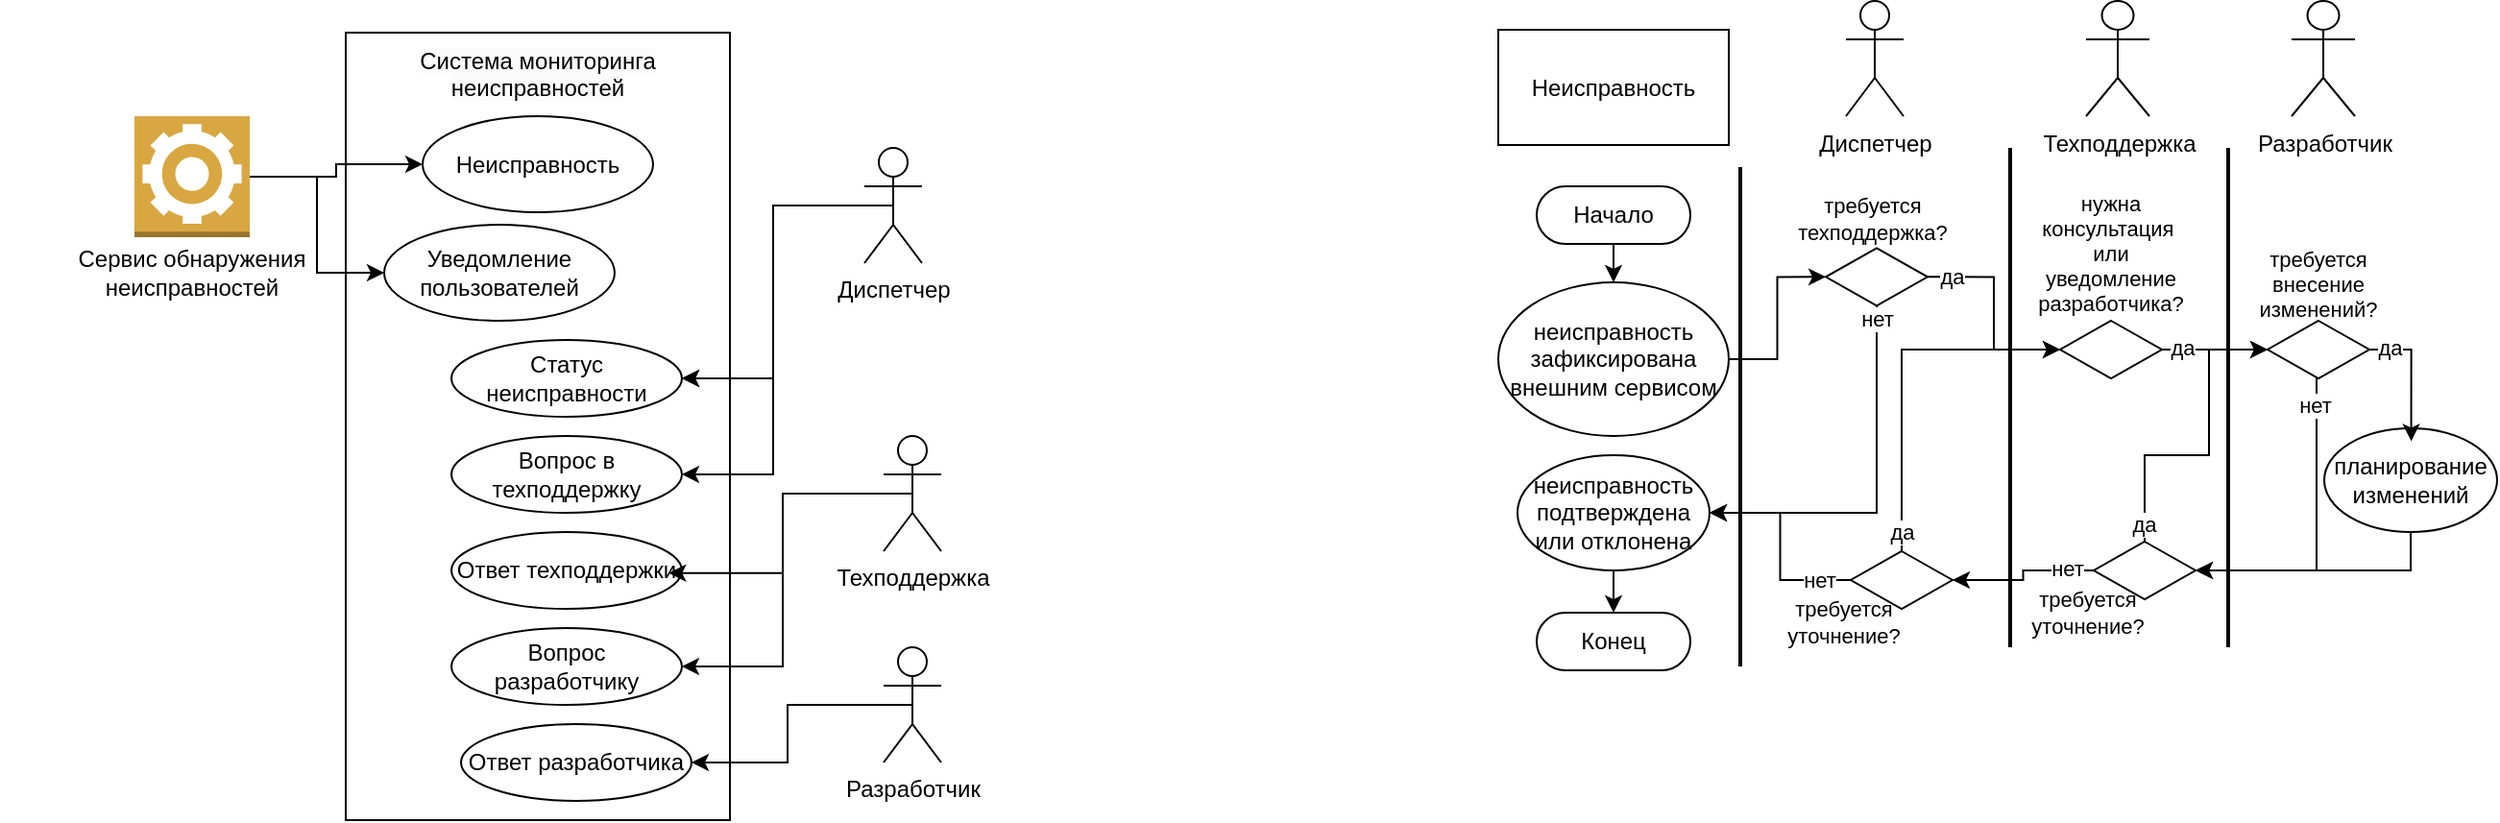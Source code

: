 <mxfile version="26.0.9">
  <diagram name="Страница — 1" id="SwEqvJPWhyMxqBncDW8C">
    <mxGraphModel dx="2346" dy="865" grid="1" gridSize="10" guides="1" tooltips="1" connect="1" arrows="1" fold="1" page="0" pageScale="1" pageWidth="827" pageHeight="1169" background="none" math="0" shadow="0">
      <root>
        <mxCell id="0" />
        <mxCell id="1" parent="0" />
        <mxCell id="7dcCvywfyXwEM8nJTA-8-9" value="Система мониторинга&#xa;неисправностей" style="rounded=0;whiteSpace=wrap;verticalAlign=top;labelBackgroundColor=none;textOpacity=0;fontColor=default;fillColor=none;" vertex="1" parent="1">
          <mxGeometry x="-1290" y="-330" width="200" height="410" as="geometry" />
        </mxCell>
        <mxCell id="7dcCvywfyXwEM8nJTA-8-29" style="edgeStyle=orthogonalEdgeStyle;rounded=0;orthogonalLoop=1;jettySize=auto;html=1;exitX=1;exitY=0.5;exitDx=0;exitDy=0;exitPerimeter=0;entryX=0;entryY=0.5;entryDx=0;entryDy=0;" edge="1" parent="1" source="7dcCvywfyXwEM8nJTA-8-1" target="7dcCvywfyXwEM8nJTA-8-20">
          <mxGeometry relative="1" as="geometry" />
        </mxCell>
        <mxCell id="7dcCvywfyXwEM8nJTA-8-1" value="" style="outlineConnect=0;dashed=0;verticalLabelPosition=bottom;verticalAlign=top;align=center;html=1;shape=mxgraph.aws3.worker;fillColor=#D9A741;gradientColor=none;" vertex="1" parent="1">
          <mxGeometry x="-1400" y="-286.5" width="60" height="63" as="geometry" />
        </mxCell>
        <mxCell id="7dcCvywfyXwEM8nJTA-8-23" style="edgeStyle=orthogonalEdgeStyle;rounded=0;orthogonalLoop=1;jettySize=auto;html=1;exitX=0.5;exitY=0.5;exitDx=0;exitDy=0;exitPerimeter=0;entryX=1;entryY=0.5;entryDx=0;entryDy=0;" edge="1" parent="1" source="7dcCvywfyXwEM8nJTA-8-2" target="7dcCvywfyXwEM8nJTA-8-14">
          <mxGeometry relative="1" as="geometry" />
        </mxCell>
        <mxCell id="7dcCvywfyXwEM8nJTA-8-24" style="edgeStyle=orthogonalEdgeStyle;rounded=0;orthogonalLoop=1;jettySize=auto;html=1;exitX=0.5;exitY=0.5;exitDx=0;exitDy=0;exitPerimeter=0;entryX=1;entryY=0.5;entryDx=0;entryDy=0;" edge="1" parent="1" source="7dcCvywfyXwEM8nJTA-8-2" target="7dcCvywfyXwEM8nJTA-8-21">
          <mxGeometry relative="1" as="geometry" />
        </mxCell>
        <mxCell id="7dcCvywfyXwEM8nJTA-8-2" value="Диспетчер" style="shape=umlActor;verticalLabelPosition=bottom;verticalAlign=top;html=1;outlineConnect=0;" vertex="1" parent="1">
          <mxGeometry x="-1020" y="-270" width="30" height="60" as="geometry" />
        </mxCell>
        <mxCell id="7dcCvywfyXwEM8nJTA-8-36" style="edgeStyle=orthogonalEdgeStyle;rounded=0;orthogonalLoop=1;jettySize=auto;html=1;entryX=1;entryY=0.5;entryDx=0;entryDy=0;" edge="1" parent="1" source="7dcCvywfyXwEM8nJTA-8-3" target="7dcCvywfyXwEM8nJTA-8-32">
          <mxGeometry relative="1" as="geometry" />
        </mxCell>
        <mxCell id="7dcCvywfyXwEM8nJTA-8-3" value="Техподдержка" style="shape=umlActor;verticalLabelPosition=bottom;verticalAlign=top;html=1;outlineConnect=0;" vertex="1" parent="1">
          <mxGeometry x="-1010" y="-120" width="30" height="60" as="geometry" />
        </mxCell>
        <mxCell id="7dcCvywfyXwEM8nJTA-8-37" style="edgeStyle=orthogonalEdgeStyle;rounded=0;orthogonalLoop=1;jettySize=auto;html=1;exitX=0.5;exitY=0.5;exitDx=0;exitDy=0;exitPerimeter=0;entryX=1;entryY=0.5;entryDx=0;entryDy=0;" edge="1" parent="1" source="7dcCvywfyXwEM8nJTA-8-4" target="7dcCvywfyXwEM8nJTA-8-34">
          <mxGeometry relative="1" as="geometry" />
        </mxCell>
        <mxCell id="7dcCvywfyXwEM8nJTA-8-4" value="Разработчик" style="shape=umlActor;verticalLabelPosition=bottom;verticalAlign=top;html=1;outlineConnect=0;" vertex="1" parent="1">
          <mxGeometry x="-1010" y="-10" width="30" height="60" as="geometry" />
        </mxCell>
        <mxCell id="7dcCvywfyXwEM8nJTA-8-12" value="Неисправность" style="ellipse;whiteSpace=wrap;html=1;" vertex="1" parent="1">
          <mxGeometry x="-1250" y="-286.5" width="120" height="50" as="geometry" />
        </mxCell>
        <mxCell id="7dcCvywfyXwEM8nJTA-8-20" value="Уведомление пользователей" style="ellipse;whiteSpace=wrap;html=1;" vertex="1" parent="1">
          <mxGeometry x="-1270" y="-230" width="120" height="50" as="geometry" />
        </mxCell>
        <mxCell id="7dcCvywfyXwEM8nJTA-8-21" value="Вопрос в техподдержку" style="ellipse;whiteSpace=wrap;html=1;" vertex="1" parent="1">
          <mxGeometry x="-1235" y="-120" width="120" height="40" as="geometry" />
        </mxCell>
        <mxCell id="7dcCvywfyXwEM8nJTA-8-30" style="edgeStyle=orthogonalEdgeStyle;rounded=0;orthogonalLoop=1;jettySize=auto;html=1;entryX=0;entryY=0.5;entryDx=0;entryDy=0;" edge="1" parent="1" source="7dcCvywfyXwEM8nJTA-8-1" target="7dcCvywfyXwEM8nJTA-8-12">
          <mxGeometry relative="1" as="geometry">
            <mxPoint x="-1270" y="-246" as="targetPoint" />
          </mxGeometry>
        </mxCell>
        <mxCell id="7dcCvywfyXwEM8nJTA-8-31" value="" style="edgeStyle=orthogonalEdgeStyle;rounded=0;orthogonalLoop=1;jettySize=auto;html=1;exitX=0.5;exitY=0.5;exitDx=0;exitDy=0;exitPerimeter=0;entryX=1;entryY=0.5;entryDx=0;entryDy=0;" edge="1" parent="1" source="7dcCvywfyXwEM8nJTA-8-2" target="7dcCvywfyXwEM8nJTA-8-14">
          <mxGeometry relative="1" as="geometry">
            <mxPoint x="-1005" y="-240" as="sourcePoint" />
            <mxPoint x="-1150" y="-70" as="targetPoint" />
          </mxGeometry>
        </mxCell>
        <mxCell id="7dcCvywfyXwEM8nJTA-8-14" value="Статус неисправности" style="ellipse;whiteSpace=wrap;html=1;" vertex="1" parent="1">
          <mxGeometry x="-1235" y="-170" width="120" height="40" as="geometry" />
        </mxCell>
        <mxCell id="7dcCvywfyXwEM8nJTA-8-32" value="Вопрос разработчику" style="ellipse;whiteSpace=wrap;html=1;" vertex="1" parent="1">
          <mxGeometry x="-1235" y="-20" width="120" height="40" as="geometry" />
        </mxCell>
        <mxCell id="7dcCvywfyXwEM8nJTA-8-33" value="Ответ техподдержки" style="ellipse;whiteSpace=wrap;html=1;" vertex="1" parent="1">
          <mxGeometry x="-1235" y="-70" width="120" height="40" as="geometry" />
        </mxCell>
        <mxCell id="7dcCvywfyXwEM8nJTA-8-34" value="Ответ разработчика" style="ellipse;whiteSpace=wrap;html=1;" vertex="1" parent="1">
          <mxGeometry x="-1230" y="30" width="120" height="40" as="geometry" />
        </mxCell>
        <mxCell id="7dcCvywfyXwEM8nJTA-8-35" style="edgeStyle=orthogonalEdgeStyle;rounded=0;orthogonalLoop=1;jettySize=auto;html=1;exitX=0.5;exitY=0.5;exitDx=0;exitDy=0;exitPerimeter=0;entryX=0.943;entryY=0.534;entryDx=0;entryDy=0;entryPerimeter=0;" edge="1" parent="1" source="7dcCvywfyXwEM8nJTA-8-3" target="7dcCvywfyXwEM8nJTA-8-33">
          <mxGeometry relative="1" as="geometry" />
        </mxCell>
        <mxCell id="7dcCvywfyXwEM8nJTA-8-38" value="&#xa;&lt;span style=&quot;color: rgb(0, 0, 0); font-family: Helvetica; font-size: 12px; font-style: normal; font-variant-ligatures: normal; font-variant-caps: normal; font-weight: 400; letter-spacing: normal; orphans: 2; text-align: center; text-indent: 0px; text-transform: none; widows: 2; word-spacing: 0px; -webkit-text-stroke-width: 0px; white-space: normal; background-color: rgb(251, 251, 251); text-decoration-thickness: initial; text-decoration-style: initial; text-decoration-color: initial; display: inline !important; float: none;&quot;&gt;Система мониторинга&lt;/span&gt;&lt;br style=&quot;forced-color-adjust: none; padding: 0px; margin: 0px; color: rgb(0, 0, 0); font-family: Helvetica; font-size: 12px; font-style: normal; font-variant-ligatures: normal; font-variant-caps: normal; font-weight: 400; letter-spacing: normal; orphans: 2; text-align: center; text-indent: 0px; text-transform: none; widows: 2; word-spacing: 0px; -webkit-text-stroke-width: 0px; white-space: normal; background-color: rgb(251, 251, 251); text-decoration-thickness: initial; text-decoration-style: initial; text-decoration-color: initial;&quot;&gt;&lt;span style=&quot;color: rgb(0, 0, 0); font-family: Helvetica; font-size: 12px; font-style: normal; font-variant-ligatures: normal; font-variant-caps: normal; font-weight: 400; letter-spacing: normal; orphans: 2; text-align: center; text-indent: 0px; text-transform: none; widows: 2; word-spacing: 0px; -webkit-text-stroke-width: 0px; white-space: normal; background-color: rgb(251, 251, 251); text-decoration-thickness: initial; text-decoration-style: initial; text-decoration-color: initial; display: inline !important; float: none;&quot;&gt;неисправностей&lt;/span&gt;&#xa;&#xa;" style="text;html=1;align=center;verticalAlign=middle;whiteSpace=wrap;rounded=0;" vertex="1" parent="1">
          <mxGeometry x="-1290" y="-316.5" width="200" height="30" as="geometry" />
        </mxCell>
        <mxCell id="7dcCvywfyXwEM8nJTA-8-39" value="&lt;br&gt;Сервис обнаружения неисправностей&lt;div&gt;&lt;br&gt;&lt;/div&gt;" style="text;html=1;align=center;verticalAlign=middle;whiteSpace=wrap;rounded=0;" vertex="1" parent="1">
          <mxGeometry x="-1470" y="-220" width="200" height="30" as="geometry" />
        </mxCell>
        <mxCell id="7dcCvywfyXwEM8nJTA-8-41" value="Неисправность" style="rounded=0;whiteSpace=wrap;html=1;shadow=0;" vertex="1" parent="1">
          <mxGeometry x="-690" y="-331.5" width="120" height="60" as="geometry" />
        </mxCell>
        <mxCell id="7dcCvywfyXwEM8nJTA-8-50" value="Диспетчер" style="shape=umlActor;verticalLabelPosition=bottom;verticalAlign=top;html=1;outlineConnect=0;" vertex="1" parent="1">
          <mxGeometry x="-509" y="-346.5" width="30" height="60" as="geometry" />
        </mxCell>
        <mxCell id="7dcCvywfyXwEM8nJTA-8-57" value="" style="endArrow=none;html=1;rounded=0;strokeWidth=2;" edge="1" parent="1">
          <mxGeometry width="50" height="50" relative="1" as="geometry">
            <mxPoint x="-564" as="sourcePoint" />
            <mxPoint x="-564" y="-260" as="targetPoint" />
          </mxGeometry>
        </mxCell>
        <mxCell id="7dcCvywfyXwEM8nJTA-8-63" value="" style="endArrow=none;html=1;rounded=0;strokeWidth=2;" edge="1" parent="1">
          <mxGeometry width="50" height="50" relative="1" as="geometry">
            <mxPoint x="-423.5" y="-10" as="sourcePoint" />
            <mxPoint x="-423.5" y="-270" as="targetPoint" />
          </mxGeometry>
        </mxCell>
        <mxCell id="7dcCvywfyXwEM8nJTA-8-64" value="Техподдержка" style="shape=umlActor;verticalLabelPosition=bottom;verticalAlign=top;html=1;outlineConnect=0;" vertex="1" parent="1">
          <mxGeometry x="-384" y="-346.5" width="33" height="60" as="geometry" />
        </mxCell>
        <mxCell id="7dcCvywfyXwEM8nJTA-8-65" value="" style="endArrow=none;html=1;rounded=0;strokeWidth=2;" edge="1" parent="1">
          <mxGeometry width="50" height="50" relative="1" as="geometry">
            <mxPoint x="-310" y="-10" as="sourcePoint" />
            <mxPoint x="-310" y="-270" as="targetPoint" />
          </mxGeometry>
        </mxCell>
        <mxCell id="7dcCvywfyXwEM8nJTA-8-68" value="Разработчик" style="shape=umlActor;verticalLabelPosition=bottom;verticalAlign=top;html=1;outlineConnect=0;" vertex="1" parent="1">
          <mxGeometry x="-277" y="-346.5" width="33" height="60" as="geometry" />
        </mxCell>
        <mxCell id="7dcCvywfyXwEM8nJTA-8-117" style="edgeStyle=orthogonalEdgeStyle;rounded=0;orthogonalLoop=1;jettySize=auto;html=1;exitX=1;exitY=0.5;exitDx=0;exitDy=0;entryX=0;entryY=0.5;entryDx=0;entryDy=0;" edge="1" parent="1" source="7dcCvywfyXwEM8nJTA-8-77" target="7dcCvywfyXwEM8nJTA-8-80">
          <mxGeometry relative="1" as="geometry" />
        </mxCell>
        <mxCell id="7dcCvywfyXwEM8nJTA-8-77" value="неисправность зафиксирована внешним сервисом" style="ellipse;whiteSpace=wrap;html=1;" vertex="1" parent="1">
          <mxGeometry x="-690" y="-200" width="120" height="80" as="geometry" />
        </mxCell>
        <mxCell id="7dcCvywfyXwEM8nJTA-8-79" style="edgeStyle=orthogonalEdgeStyle;rounded=0;orthogonalLoop=1;jettySize=auto;html=1;exitX=0.5;exitY=0.5;exitDx=0;exitDy=15;exitPerimeter=0;entryX=0.5;entryY=0;entryDx=0;entryDy=0;" edge="1" parent="1" source="7dcCvywfyXwEM8nJTA-8-78" target="7dcCvywfyXwEM8nJTA-8-77">
          <mxGeometry relative="1" as="geometry" />
        </mxCell>
        <mxCell id="7dcCvywfyXwEM8nJTA-8-78" value="Начало" style="html=1;dashed=0;whiteSpace=wrap;shape=mxgraph.dfd.start" vertex="1" parent="1">
          <mxGeometry x="-670" y="-250" width="80" height="30" as="geometry" />
        </mxCell>
        <mxCell id="7dcCvywfyXwEM8nJTA-8-91" style="edgeStyle=orthogonalEdgeStyle;rounded=0;orthogonalLoop=1;jettySize=auto;html=1;exitX=1;exitY=0.5;exitDx=0;exitDy=0;entryX=0;entryY=0.5;entryDx=0;entryDy=0;" edge="1" parent="1" source="7dcCvywfyXwEM8nJTA-8-80" target="7dcCvywfyXwEM8nJTA-8-87">
          <mxGeometry relative="1" as="geometry" />
        </mxCell>
        <mxCell id="7dcCvywfyXwEM8nJTA-8-105" value="да" style="edgeLabel;html=1;align=center;verticalAlign=middle;resizable=0;points=[];" vertex="1" connectable="0" parent="7dcCvywfyXwEM8nJTA-8-91">
          <mxGeometry x="-0.866" relative="1" as="geometry">
            <mxPoint x="5" as="offset" />
          </mxGeometry>
        </mxCell>
        <mxCell id="7dcCvywfyXwEM8nJTA-8-80" value="" style="rhombus;whiteSpace=wrap;html=1;fillColor=none;" vertex="1" parent="1">
          <mxGeometry x="-519.5" y="-217.83" width="53" height="30" as="geometry" />
        </mxCell>
        <mxCell id="7dcCvywfyXwEM8nJTA-8-84" value="требуется&lt;div&gt;техподдержка?&lt;/div&gt;" style="text;html=1;align=center;verticalAlign=middle;whiteSpace=wrap;rounded=0;fontSize=11;" vertex="1" parent="1">
          <mxGeometry x="-535.5" y="-247.83" width="80" height="30" as="geometry" />
        </mxCell>
        <mxCell id="7dcCvywfyXwEM8nJTA-8-92" style="edgeStyle=orthogonalEdgeStyle;rounded=0;orthogonalLoop=1;jettySize=auto;html=1;exitX=1;exitY=0.5;exitDx=0;exitDy=0;entryX=0;entryY=0.5;entryDx=0;entryDy=0;" edge="1" parent="1" source="7dcCvywfyXwEM8nJTA-8-87" target="7dcCvywfyXwEM8nJTA-8-88">
          <mxGeometry relative="1" as="geometry" />
        </mxCell>
        <mxCell id="7dcCvywfyXwEM8nJTA-8-131" value="да" style="edgeLabel;html=1;align=center;verticalAlign=middle;resizable=0;points=[];" vertex="1" connectable="0" parent="7dcCvywfyXwEM8nJTA-8-92">
          <mxGeometry x="-0.734" y="-1" relative="1" as="geometry">
            <mxPoint x="3" y="-2" as="offset" />
          </mxGeometry>
        </mxCell>
        <mxCell id="7dcCvywfyXwEM8nJTA-8-87" value="" style="rhombus;whiteSpace=wrap;html=1;fillColor=none;" vertex="1" parent="1">
          <mxGeometry x="-397.5" y="-180" width="53" height="30" as="geometry" />
        </mxCell>
        <mxCell id="7dcCvywfyXwEM8nJTA-8-127" style="edgeStyle=orthogonalEdgeStyle;rounded=0;orthogonalLoop=1;jettySize=auto;html=1;exitX=0.5;exitY=1;exitDx=0;exitDy=0;entryX=1;entryY=0.5;entryDx=0;entryDy=0;" edge="1" parent="1" source="7dcCvywfyXwEM8nJTA-8-88" target="7dcCvywfyXwEM8nJTA-8-126">
          <mxGeometry relative="1" as="geometry">
            <Array as="points">
              <mxPoint x="-264" y="-50" />
            </Array>
          </mxGeometry>
        </mxCell>
        <mxCell id="7dcCvywfyXwEM8nJTA-8-141" value="нет" style="edgeLabel;html=1;align=center;verticalAlign=middle;resizable=0;points=[];" vertex="1" connectable="0" parent="7dcCvywfyXwEM8nJTA-8-127">
          <mxGeometry x="-0.825" y="-1" relative="1" as="geometry">
            <mxPoint as="offset" />
          </mxGeometry>
        </mxCell>
        <mxCell id="7dcCvywfyXwEM8nJTA-8-88" value="" style="rhombus;whiteSpace=wrap;html=1;fillColor=none;" vertex="1" parent="1">
          <mxGeometry x="-289.5" y="-180" width="53" height="30" as="geometry" />
        </mxCell>
        <mxCell id="7dcCvywfyXwEM8nJTA-8-89" value="нужна&lt;div&gt;консультация&amp;nbsp; или уведомление разработчика?&lt;/div&gt;" style="text;html=1;align=center;verticalAlign=middle;whiteSpace=wrap;rounded=0;fontSize=11;" vertex="1" parent="1">
          <mxGeometry x="-401" y="-230" width="60" height="30" as="geometry" />
        </mxCell>
        <mxCell id="7dcCvywfyXwEM8nJTA-8-95" value="неисправность подтверждена или отклонена" style="ellipse;whiteSpace=wrap;html=1;" vertex="1" parent="1">
          <mxGeometry x="-680" y="-110" width="100" height="60" as="geometry" />
        </mxCell>
        <mxCell id="7dcCvywfyXwEM8nJTA-8-103" style="edgeStyle=orthogonalEdgeStyle;rounded=0;orthogonalLoop=1;jettySize=auto;html=1;exitX=0.5;exitY=1;exitDx=0;exitDy=0;" edge="1" parent="1" source="7dcCvywfyXwEM8nJTA-8-80">
          <mxGeometry relative="1" as="geometry">
            <mxPoint x="-466.5" y="-140" as="sourcePoint" />
            <mxPoint x="-580" y="-80" as="targetPoint" />
            <Array as="points">
              <mxPoint x="-493" y="-80" />
            </Array>
          </mxGeometry>
        </mxCell>
        <mxCell id="7dcCvywfyXwEM8nJTA-8-106" value="нет" style="edgeLabel;html=1;align=center;verticalAlign=middle;resizable=0;points=[];" vertex="1" connectable="0" parent="7dcCvywfyXwEM8nJTA-8-103">
          <mxGeometry x="-0.825" relative="1" as="geometry">
            <mxPoint y="-10" as="offset" />
          </mxGeometry>
        </mxCell>
        <mxCell id="7dcCvywfyXwEM8nJTA-8-108" value="требуется&lt;div&gt;уточнение?&lt;/div&gt;" style="text;html=1;align=center;verticalAlign=middle;whiteSpace=wrap;rounded=0;fontSize=11;" vertex="1" parent="1">
          <mxGeometry x="-540" y="-38" width="60" height="30" as="geometry" />
        </mxCell>
        <mxCell id="7dcCvywfyXwEM8nJTA-8-136" style="edgeStyle=orthogonalEdgeStyle;rounded=0;orthogonalLoop=1;jettySize=auto;html=1;entryX=1;entryY=0.5;entryDx=0;entryDy=0;" edge="1" parent="1" source="7dcCvywfyXwEM8nJTA-8-120" target="7dcCvywfyXwEM8nJTA-8-95">
          <mxGeometry relative="1" as="geometry" />
        </mxCell>
        <mxCell id="7dcCvywfyXwEM8nJTA-8-137" value="нет" style="edgeLabel;html=1;align=center;verticalAlign=middle;resizable=0;points=[];" vertex="1" connectable="0" parent="7dcCvywfyXwEM8nJTA-8-136">
          <mxGeometry x="-0.693" relative="1" as="geometry">
            <mxPoint as="offset" />
          </mxGeometry>
        </mxCell>
        <mxCell id="7dcCvywfyXwEM8nJTA-8-155" style="edgeStyle=orthogonalEdgeStyle;rounded=0;orthogonalLoop=1;jettySize=auto;html=1;exitX=0.5;exitY=0;exitDx=0;exitDy=0;entryX=0;entryY=0.5;entryDx=0;entryDy=0;" edge="1" parent="1" source="7dcCvywfyXwEM8nJTA-8-120" target="7dcCvywfyXwEM8nJTA-8-87">
          <mxGeometry relative="1" as="geometry" />
        </mxCell>
        <mxCell id="7dcCvywfyXwEM8nJTA-8-156" value="да" style="edgeLabel;html=1;align=center;verticalAlign=middle;resizable=0;points=[];" vertex="1" connectable="0" parent="7dcCvywfyXwEM8nJTA-8-155">
          <mxGeometry x="-0.51" y="1" relative="1" as="geometry">
            <mxPoint x="1" y="36" as="offset" />
          </mxGeometry>
        </mxCell>
        <mxCell id="7dcCvywfyXwEM8nJTA-8-120" value="" style="rhombus;whiteSpace=wrap;html=1;fillColor=none;" vertex="1" parent="1">
          <mxGeometry x="-506.5" y="-60" width="53" height="30" as="geometry" />
        </mxCell>
        <mxCell id="7dcCvywfyXwEM8nJTA-8-125" value="требуется&lt;div&gt;уточнение?&lt;/div&gt;" style="text;html=1;align=center;verticalAlign=middle;whiteSpace=wrap;rounded=0;fontSize=11;" vertex="1" parent="1">
          <mxGeometry x="-413.5" y="-43" width="60" height="30" as="geometry" />
        </mxCell>
        <mxCell id="7dcCvywfyXwEM8nJTA-8-157" style="edgeStyle=orthogonalEdgeStyle;rounded=0;orthogonalLoop=1;jettySize=auto;html=1;exitX=0.5;exitY=0;exitDx=0;exitDy=0;entryX=0;entryY=0.5;entryDx=0;entryDy=0;" edge="1" parent="1" source="7dcCvywfyXwEM8nJTA-8-126" target="7dcCvywfyXwEM8nJTA-8-88">
          <mxGeometry relative="1" as="geometry">
            <Array as="points">
              <mxPoint x="-353" y="-110" />
              <mxPoint x="-320" y="-110" />
              <mxPoint x="-320" y="-165" />
            </Array>
          </mxGeometry>
        </mxCell>
        <mxCell id="7dcCvywfyXwEM8nJTA-8-158" value="да" style="edgeLabel;html=1;align=center;verticalAlign=middle;resizable=0;points=[];" vertex="1" connectable="0" parent="7dcCvywfyXwEM8nJTA-8-157">
          <mxGeometry x="-0.888" y="1" relative="1" as="geometry">
            <mxPoint as="offset" />
          </mxGeometry>
        </mxCell>
        <mxCell id="7dcCvywfyXwEM8nJTA-8-162" style="edgeStyle=orthogonalEdgeStyle;rounded=0;orthogonalLoop=1;jettySize=auto;html=1;exitX=0;exitY=0.5;exitDx=0;exitDy=0;entryX=1;entryY=0.5;entryDx=0;entryDy=0;" edge="1" parent="1" source="7dcCvywfyXwEM8nJTA-8-126" target="7dcCvywfyXwEM8nJTA-8-120">
          <mxGeometry relative="1" as="geometry" />
        </mxCell>
        <mxCell id="7dcCvywfyXwEM8nJTA-8-163" value="нет" style="edgeLabel;html=1;align=center;verticalAlign=middle;resizable=0;points=[];" vertex="1" connectable="0" parent="7dcCvywfyXwEM8nJTA-8-162">
          <mxGeometry x="-0.826" relative="1" as="geometry">
            <mxPoint x="-7" y="-1" as="offset" />
          </mxGeometry>
        </mxCell>
        <mxCell id="7dcCvywfyXwEM8nJTA-8-126" value="" style="rhombus;whiteSpace=wrap;html=1;fillColor=none;" vertex="1" parent="1">
          <mxGeometry x="-380" y="-65" width="53" height="30" as="geometry" />
        </mxCell>
        <mxCell id="7dcCvywfyXwEM8nJTA-8-140" value="требуется&lt;div&gt;внесение изменений?&lt;/div&gt;" style="text;html=1;align=center;verticalAlign=middle;whiteSpace=wrap;rounded=0;fontSize=11;" vertex="1" parent="1">
          <mxGeometry x="-303" y="-214" width="80" height="30" as="geometry" />
        </mxCell>
        <mxCell id="7dcCvywfyXwEM8nJTA-8-147" style="edgeStyle=orthogonalEdgeStyle;rounded=0;orthogonalLoop=1;jettySize=auto;html=1;exitX=0.5;exitY=1;exitDx=0;exitDy=0;entryX=1;entryY=0.5;entryDx=0;entryDy=0;" edge="1" parent="1" source="7dcCvywfyXwEM8nJTA-8-145" target="7dcCvywfyXwEM8nJTA-8-126">
          <mxGeometry relative="1" as="geometry" />
        </mxCell>
        <mxCell id="7dcCvywfyXwEM8nJTA-8-145" value="планирование изменений" style="ellipse;whiteSpace=wrap;html=1;" vertex="1" parent="1">
          <mxGeometry x="-260" y="-124" width="90" height="54" as="geometry" />
        </mxCell>
        <mxCell id="7dcCvywfyXwEM8nJTA-8-146" style="edgeStyle=orthogonalEdgeStyle;rounded=0;orthogonalLoop=1;jettySize=auto;html=1;exitX=1;exitY=0.5;exitDx=0;exitDy=0;entryX=0.503;entryY=0.124;entryDx=0;entryDy=0;entryPerimeter=0;" edge="1" parent="1" source="7dcCvywfyXwEM8nJTA-8-88" target="7dcCvywfyXwEM8nJTA-8-145">
          <mxGeometry relative="1" as="geometry" />
        </mxCell>
        <mxCell id="7dcCvywfyXwEM8nJTA-8-148" value="да" style="edgeLabel;html=1;align=center;verticalAlign=middle;resizable=0;points=[];" vertex="1" connectable="0" parent="7dcCvywfyXwEM8nJTA-8-146">
          <mxGeometry x="-0.748" y="-1" relative="1" as="geometry">
            <mxPoint x="1" y="-2" as="offset" />
          </mxGeometry>
        </mxCell>
        <mxCell id="7dcCvywfyXwEM8nJTA-8-165" value="Конец" style="html=1;dashed=0;whiteSpace=wrap;shape=mxgraph.dfd.start" vertex="1" parent="1">
          <mxGeometry x="-670" y="-28" width="80" height="30" as="geometry" />
        </mxCell>
        <mxCell id="7dcCvywfyXwEM8nJTA-8-166" style="edgeStyle=orthogonalEdgeStyle;rounded=0;orthogonalLoop=1;jettySize=auto;html=1;exitX=0.5;exitY=1;exitDx=0;exitDy=0;entryX=0.5;entryY=0.5;entryDx=0;entryDy=-15;entryPerimeter=0;" edge="1" parent="1" source="7dcCvywfyXwEM8nJTA-8-95" target="7dcCvywfyXwEM8nJTA-8-165">
          <mxGeometry relative="1" as="geometry" />
        </mxCell>
      </root>
    </mxGraphModel>
  </diagram>
</mxfile>
